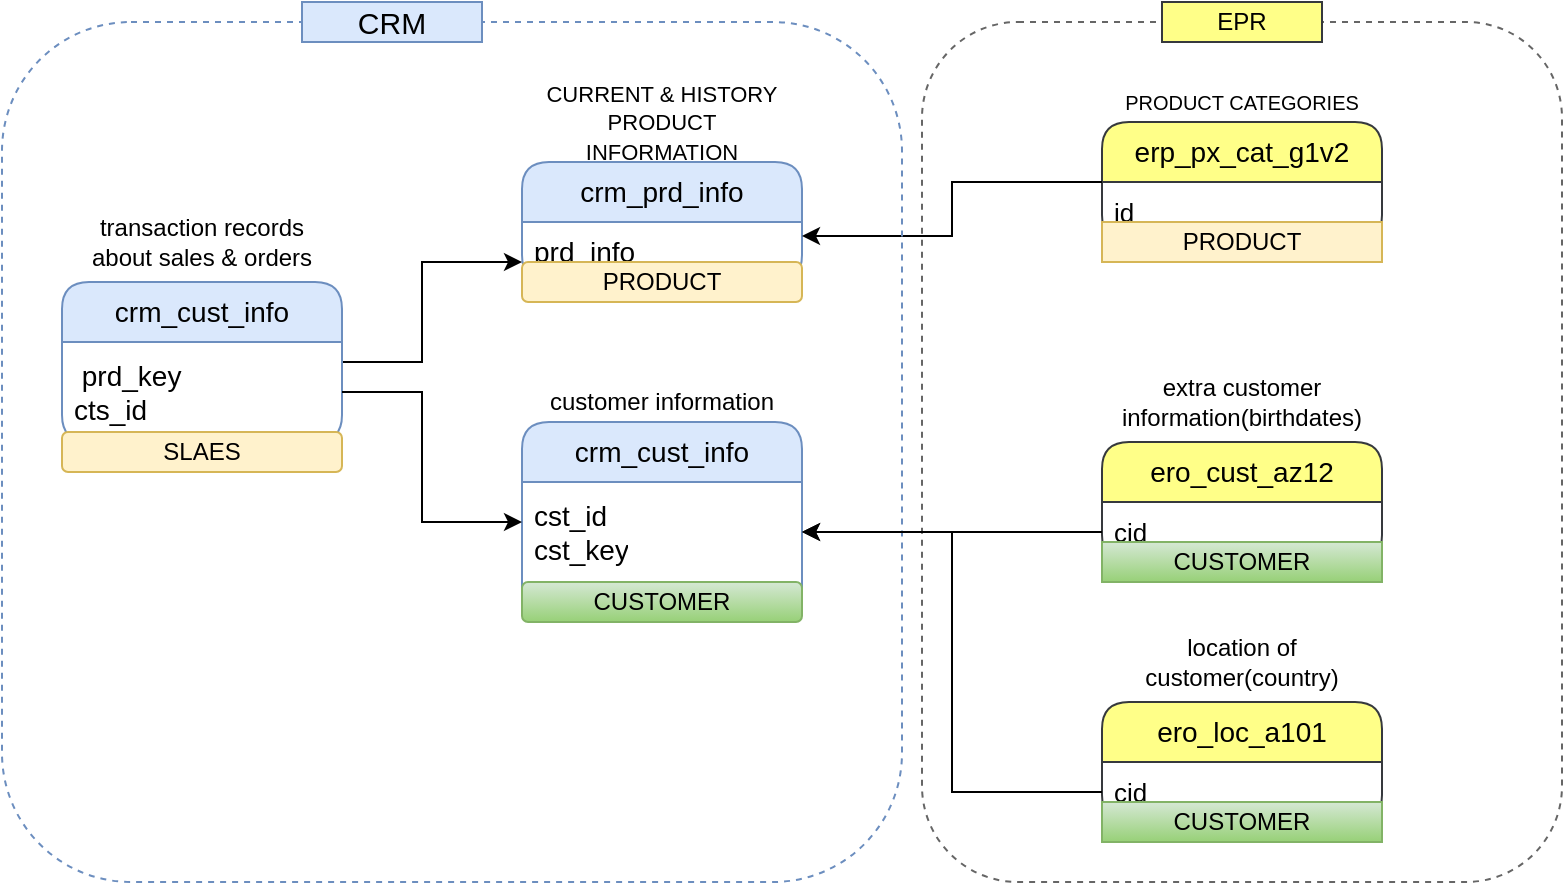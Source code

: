 <mxfile version="28.0.6">
  <diagram name="Page-1" id="aKbEeQtsdl4mAVSGx3XR">
    <mxGraphModel dx="1594" dy="570" grid="1" gridSize="10" guides="1" tooltips="1" connect="1" arrows="1" fold="1" page="1" pageScale="1" pageWidth="827" pageHeight="1169" math="0" shadow="0">
      <root>
        <mxCell id="0" />
        <mxCell id="1" parent="0" />
        <mxCell id="azjtCNszmvBXWAblEDcr-1" value="&lt;font style=&quot;font-size: 14px;&quot;&gt;crm_cust_info&lt;/font&gt;" style="swimlane;fontStyle=0;childLayout=stackLayout;horizontal=1;startSize=30;horizontalStack=0;resizeParent=1;resizeParentMax=0;resizeLast=0;collapsible=1;marginBottom=0;whiteSpace=wrap;html=1;swimlaneFillColor=none;rounded=1;glass=0;shadow=0;fillColor=#dae8fc;strokeColor=#6c8ebf;" parent="1" vertex="1">
          <mxGeometry x="200" y="260" width="140" height="100" as="geometry" />
        </mxCell>
        <mxCell id="azjtCNszmvBXWAblEDcr-2" value="&lt;div&gt;&lt;font style=&quot;font-size: 14px;&quot;&gt;cst_id&lt;/font&gt;&lt;/div&gt;&lt;div&gt;&lt;span style=&quot;font-size: 14px; background-color: transparent; color: light-dark(rgb(0, 0, 0), rgb(255, 255, 255));&quot;&gt;cst_key&lt;/span&gt;&lt;/div&gt;" style="text;strokeColor=none;fillColor=none;align=left;verticalAlign=middle;spacingLeft=4;spacingRight=4;overflow=hidden;points=[[0,0.5],[1,0.5]];portConstraint=eastwest;rotatable=0;whiteSpace=wrap;html=1;" parent="azjtCNszmvBXWAblEDcr-1" vertex="1">
          <mxGeometry y="30" width="140" height="50" as="geometry" />
        </mxCell>
        <mxCell id="8URkNJwg9QdLMNfsHHEc-4" value="CUSTOMER" style="text;html=1;strokeColor=#82b366;fillColor=#d5e8d4;align=center;verticalAlign=middle;whiteSpace=wrap;overflow=hidden;rounded=1;gradientColor=#97d077;" vertex="1" parent="azjtCNszmvBXWAblEDcr-1">
          <mxGeometry y="80" width="140" height="20" as="geometry" />
        </mxCell>
        <mxCell id="azjtCNszmvBXWAblEDcr-5" value="&lt;font style=&quot;font-size: 11px;&quot;&gt;CURRENT &amp;amp; HISTORY PRODUCT INFORMATION&lt;/font&gt;" style="rounded=0;whiteSpace=wrap;html=1;" parent="1" vertex="1">
          <mxGeometry x="210" y="110" width="120" as="geometry" />
        </mxCell>
        <mxCell id="azjtCNszmvBXWAblEDcr-12" value="&lt;font style=&quot;font-size: 14px;&quot;&gt;crm_prd_info&lt;/font&gt;" style="swimlane;fontStyle=0;childLayout=stackLayout;horizontal=1;startSize=30;horizontalStack=0;resizeParent=1;resizeParentMax=0;resizeLast=0;collapsible=1;marginBottom=0;whiteSpace=wrap;html=1;swimlaneFillColor=none;rounded=1;glass=0;shadow=0;fillColor=#dae8fc;strokeColor=#6c8ebf;" parent="1" vertex="1">
          <mxGeometry x="200" y="130" width="140" height="60" as="geometry" />
        </mxCell>
        <mxCell id="azjtCNszmvBXWAblEDcr-13" value="&lt;font style=&quot;font-size: 14px;&quot;&gt;prd_info&lt;/font&gt;" style="text;strokeColor=none;fillColor=none;align=left;verticalAlign=middle;spacingLeft=4;spacingRight=4;overflow=hidden;points=[[0,0.5],[1,0.5]];portConstraint=eastwest;rotatable=0;whiteSpace=wrap;html=1;" parent="azjtCNszmvBXWAblEDcr-12" vertex="1">
          <mxGeometry y="30" width="140" height="30" as="geometry" />
        </mxCell>
        <mxCell id="azjtCNszmvBXWAblEDcr-21" value="&lt;span style=&quot;font-size: 14px;&quot;&gt;ero_cust_az12&lt;/span&gt;" style="swimlane;fontStyle=0;childLayout=stackLayout;horizontal=1;startSize=30;horizontalStack=0;resizeParent=1;resizeParentMax=0;resizeLast=0;collapsible=1;marginBottom=0;whiteSpace=wrap;html=1;swimlaneFillColor=none;rounded=1;glass=0;shadow=0;fillColor=#ffff88;strokeColor=#36393d;" parent="1" vertex="1">
          <mxGeometry x="490" y="270" width="140" height="60" as="geometry" />
        </mxCell>
        <mxCell id="azjtCNszmvBXWAblEDcr-22" value="&lt;span style=&quot;font-size: 13px;&quot;&gt;cid&lt;/span&gt;" style="text;strokeColor=none;fillColor=none;align=left;verticalAlign=middle;spacingLeft=4;spacingRight=4;overflow=hidden;points=[[0,0.5],[1,0.5]];portConstraint=eastwest;rotatable=0;whiteSpace=wrap;html=1;" parent="azjtCNszmvBXWAblEDcr-21" vertex="1">
          <mxGeometry y="30" width="140" height="30" as="geometry" />
        </mxCell>
        <mxCell id="azjtCNszmvBXWAblEDcr-31" value="&lt;span style=&quot;font-size: 14px;&quot;&gt;ero_loc_a101&lt;/span&gt;" style="swimlane;fontStyle=0;childLayout=stackLayout;horizontal=1;startSize=30;horizontalStack=0;resizeParent=1;resizeParentMax=0;resizeLast=0;collapsible=1;marginBottom=0;whiteSpace=wrap;html=1;swimlaneFillColor=none;rounded=1;glass=0;shadow=0;fillColor=#ffff88;strokeColor=#36393d;" parent="1" vertex="1">
          <mxGeometry x="490" y="400" width="140" height="60" as="geometry" />
        </mxCell>
        <mxCell id="azjtCNszmvBXWAblEDcr-32" value="&lt;span style=&quot;font-size: 13px;&quot;&gt;cid&lt;/span&gt;" style="text;strokeColor=none;fillColor=none;align=left;verticalAlign=middle;spacingLeft=4;spacingRight=4;overflow=hidden;points=[[0,0.5],[1,0.5]];portConstraint=eastwest;rotatable=0;whiteSpace=wrap;html=1;" parent="azjtCNszmvBXWAblEDcr-31" vertex="1">
          <mxGeometry y="30" width="140" height="30" as="geometry" />
        </mxCell>
        <mxCell id="azjtCNszmvBXWAblEDcr-39" value="&lt;span style=&quot;font-size: 14px;&quot;&gt;erp_px_cat_g1v2&lt;/span&gt;" style="swimlane;fontStyle=0;childLayout=stackLayout;horizontal=1;startSize=30;horizontalStack=0;resizeParent=1;resizeParentMax=0;resizeLast=0;collapsible=1;marginBottom=0;whiteSpace=wrap;html=1;swimlaneFillColor=none;rounded=1;glass=0;shadow=0;fillColor=#ffff88;strokeColor=#36393d;" parent="1" vertex="1">
          <mxGeometry x="490" y="110" width="140" height="60" as="geometry" />
        </mxCell>
        <mxCell id="azjtCNszmvBXWAblEDcr-40" value="&lt;span style=&quot;font-size: 13px;&quot;&gt;id&lt;/span&gt;" style="text;strokeColor=none;fillColor=none;align=left;verticalAlign=middle;spacingLeft=4;spacingRight=4;overflow=hidden;points=[[0,0.5],[1,0.5]];portConstraint=eastwest;rotatable=0;whiteSpace=wrap;html=1;" parent="azjtCNszmvBXWAblEDcr-39" vertex="1">
          <mxGeometry y="30" width="140" height="30" as="geometry" />
        </mxCell>
        <mxCell id="azjtCNszmvBXWAblEDcr-20" style="edgeStyle=orthogonalEdgeStyle;rounded=0;orthogonalLoop=1;jettySize=auto;html=1;" parent="1" edge="1">
          <mxGeometry relative="1" as="geometry">
            <mxPoint x="110" y="240" as="sourcePoint" />
            <mxPoint x="200" y="180" as="targetPoint" />
            <Array as="points">
              <mxPoint x="110" y="230" />
              <mxPoint x="150" y="230" />
              <mxPoint x="150" y="180" />
            </Array>
          </mxGeometry>
        </mxCell>
        <mxCell id="azjtCNszmvBXWAblEDcr-14" value="&lt;font style=&quot;font-size: 14px;&quot;&gt;crm_cust_info&lt;/font&gt;" style="swimlane;fontStyle=0;childLayout=stackLayout;horizontal=1;startSize=30;horizontalStack=0;resizeParent=1;resizeParentMax=0;resizeLast=0;collapsible=1;marginBottom=0;whiteSpace=wrap;html=1;swimlaneFillColor=none;rounded=1;glass=0;shadow=0;fillColor=#dae8fc;strokeColor=#6c8ebf;" parent="1" vertex="1">
          <mxGeometry x="-30" y="190" width="140" height="80" as="geometry" />
        </mxCell>
        <mxCell id="azjtCNszmvBXWAblEDcr-15" value="&lt;font style=&quot;font-size: 14px;&quot;&gt;&amp;nbsp;prd_key&lt;/font&gt;&lt;div&gt;&lt;font style=&quot;font-size: 14px;&quot;&gt;cts_id&lt;/font&gt;&lt;/div&gt;" style="text;strokeColor=none;fillColor=none;align=left;verticalAlign=middle;spacingLeft=4;spacingRight=4;overflow=hidden;points=[[0,0.5],[1,0.5]];portConstraint=eastwest;rotatable=0;whiteSpace=wrap;html=1;" parent="azjtCNszmvBXWAblEDcr-14" vertex="1">
          <mxGeometry y="30" width="140" height="50" as="geometry" />
        </mxCell>
        <mxCell id="azjtCNszmvBXWAblEDcr-23" value="transaction records about sales &amp;amp; orders" style="rounded=0;whiteSpace=wrap;html=1;" parent="1" vertex="1">
          <mxGeometry x="-20" y="170" width="120" as="geometry" />
        </mxCell>
        <mxCell id="azjtCNszmvBXWAblEDcr-24" value="extra customer information(birthdates)" style="rounded=0;whiteSpace=wrap;html=1;" parent="1" vertex="1">
          <mxGeometry x="490" y="250" width="140" as="geometry" />
        </mxCell>
        <mxCell id="azjtCNszmvBXWAblEDcr-42" value="&lt;font style=&quot;font-size: 10px;&quot;&gt;PRODUCT CATEGORIES&lt;/font&gt;" style="rounded=0;whiteSpace=wrap;html=1;" parent="1" vertex="1">
          <mxGeometry x="490" y="100" width="140" as="geometry" />
        </mxCell>
        <mxCell id="azjtCNszmvBXWAblEDcr-34" value="location of customer(country)" style="rounded=0;whiteSpace=wrap;html=1;" parent="1" vertex="1">
          <mxGeometry x="490" y="380" width="140" as="geometry" />
        </mxCell>
        <mxCell id="azjtCNszmvBXWAblEDcr-25" value="customer information" style="rounded=0;whiteSpace=wrap;html=1;" parent="1" vertex="1">
          <mxGeometry x="210" y="250" width="120" as="geometry" />
        </mxCell>
        <mxCell id="azjtCNszmvBXWAblEDcr-35" style="edgeStyle=orthogonalEdgeStyle;rounded=0;orthogonalLoop=1;jettySize=auto;html=1;exitX=0;exitY=0;exitDx=0;exitDy=0;" parent="1" source="azjtCNszmvBXWAblEDcr-34" target="azjtCNszmvBXWAblEDcr-34" edge="1">
          <mxGeometry relative="1" as="geometry" />
        </mxCell>
        <mxCell id="azjtCNszmvBXWAblEDcr-41" style="edgeStyle=orthogonalEdgeStyle;rounded=0;orthogonalLoop=1;jettySize=auto;html=1;entryX=1;entryY=0.233;entryDx=0;entryDy=0;entryPerimeter=0;" parent="1" source="azjtCNszmvBXWAblEDcr-39" target="azjtCNszmvBXWAblEDcr-13" edge="1">
          <mxGeometry relative="1" as="geometry" />
        </mxCell>
        <mxCell id="azjtCNszmvBXWAblEDcr-43" value="" style="rounded=1;whiteSpace=wrap;html=1;fillColor=none;dashed=1;strokeColor=#6c8ebf;" parent="1" vertex="1">
          <mxGeometry x="-60" y="60" width="450" height="430" as="geometry" />
        </mxCell>
        <mxCell id="azjtCNszmvBXWAblEDcr-44" value="" style="rounded=1;whiteSpace=wrap;html=1;fillColor=none;dashed=1;strokeColor=#666666;gradientColor=#b3b3b3;" parent="1" vertex="1">
          <mxGeometry x="400" y="60" width="320" height="430" as="geometry" />
        </mxCell>
        <mxCell id="azjtCNszmvBXWAblEDcr-46" value="&lt;font style=&quot;font-size: 15px;&quot;&gt;CRM&lt;/font&gt;" style="rounded=0;whiteSpace=wrap;html=1;fillColor=#dae8fc;strokeColor=#6c8ebf;" parent="1" vertex="1">
          <mxGeometry x="90" y="50" width="90" height="20" as="geometry" />
        </mxCell>
        <mxCell id="azjtCNszmvBXWAblEDcr-47" value="EPR" style="rounded=0;whiteSpace=wrap;html=1;fillColor=#ffff88;strokeColor=#36393d;" parent="1" vertex="1">
          <mxGeometry x="520" y="50" width="80" height="20" as="geometry" />
        </mxCell>
        <mxCell id="azjtCNszmvBXWAblEDcr-49" style="edgeStyle=orthogonalEdgeStyle;rounded=0;orthogonalLoop=1;jettySize=auto;html=1;entryX=0;entryY=0.4;entryDx=0;entryDy=0;entryPerimeter=0;" parent="1" source="azjtCNszmvBXWAblEDcr-15" target="azjtCNszmvBXWAblEDcr-2" edge="1">
          <mxGeometry relative="1" as="geometry">
            <mxPoint x="150" y="310" as="targetPoint" />
            <Array as="points">
              <mxPoint x="150" y="245" />
              <mxPoint x="150" y="310" />
            </Array>
          </mxGeometry>
        </mxCell>
        <mxCell id="azjtCNszmvBXWAblEDcr-50" style="edgeStyle=orthogonalEdgeStyle;rounded=0;orthogonalLoop=1;jettySize=auto;html=1;entryX=1;entryY=0.5;entryDx=0;entryDy=0;" parent="1" source="azjtCNszmvBXWAblEDcr-22" target="azjtCNszmvBXWAblEDcr-2" edge="1">
          <mxGeometry relative="1" as="geometry" />
        </mxCell>
        <mxCell id="azjtCNszmvBXWAblEDcr-51" style="edgeStyle=orthogonalEdgeStyle;rounded=0;orthogonalLoop=1;jettySize=auto;html=1;entryX=1;entryY=0.5;entryDx=0;entryDy=0;" parent="1" source="azjtCNszmvBXWAblEDcr-32" target="azjtCNszmvBXWAblEDcr-2" edge="1">
          <mxGeometry relative="1" as="geometry" />
        </mxCell>
        <mxCell id="8URkNJwg9QdLMNfsHHEc-1" value="PRODUCT" style="text;html=1;strokeColor=#d6b656;fillColor=#fff2cc;align=center;verticalAlign=middle;whiteSpace=wrap;overflow=hidden;rounded=1;" vertex="1" parent="1">
          <mxGeometry x="200" y="180" width="140" height="20" as="geometry" />
        </mxCell>
        <mxCell id="8URkNJwg9QdLMNfsHHEc-8" value="SLAES" style="text;html=1;strokeColor=#d6b656;fillColor=#fff2cc;align=center;verticalAlign=middle;whiteSpace=wrap;overflow=hidden;rounded=1;" vertex="1" parent="1">
          <mxGeometry x="-30" y="265" width="140" height="20" as="geometry" />
        </mxCell>
        <mxCell id="8URkNJwg9QdLMNfsHHEc-2" value="PRODUCT" style="text;html=1;strokeColor=#d6b656;fillColor=#fff2cc;align=center;verticalAlign=middle;whiteSpace=wrap;overflow=hidden;" vertex="1" parent="1">
          <mxGeometry x="490" y="160" width="140" height="20" as="geometry" />
        </mxCell>
        <mxCell id="8URkNJwg9QdLMNfsHHEc-6" value="CUSTOMER" style="text;html=1;strokeColor=#82b366;fillColor=#d5e8d4;align=center;verticalAlign=middle;whiteSpace=wrap;overflow=hidden;gradientColor=#97d077;" vertex="1" parent="1">
          <mxGeometry x="490" y="450" width="140" height="20" as="geometry" />
        </mxCell>
        <mxCell id="8URkNJwg9QdLMNfsHHEc-7" value="CUSTOMER" style="text;html=1;strokeColor=#82b366;fillColor=#d5e8d4;align=center;verticalAlign=middle;whiteSpace=wrap;overflow=hidden;gradientColor=#97d077;" vertex="1" parent="1">
          <mxGeometry x="490" y="320" width="140" height="20" as="geometry" />
        </mxCell>
      </root>
    </mxGraphModel>
  </diagram>
</mxfile>
